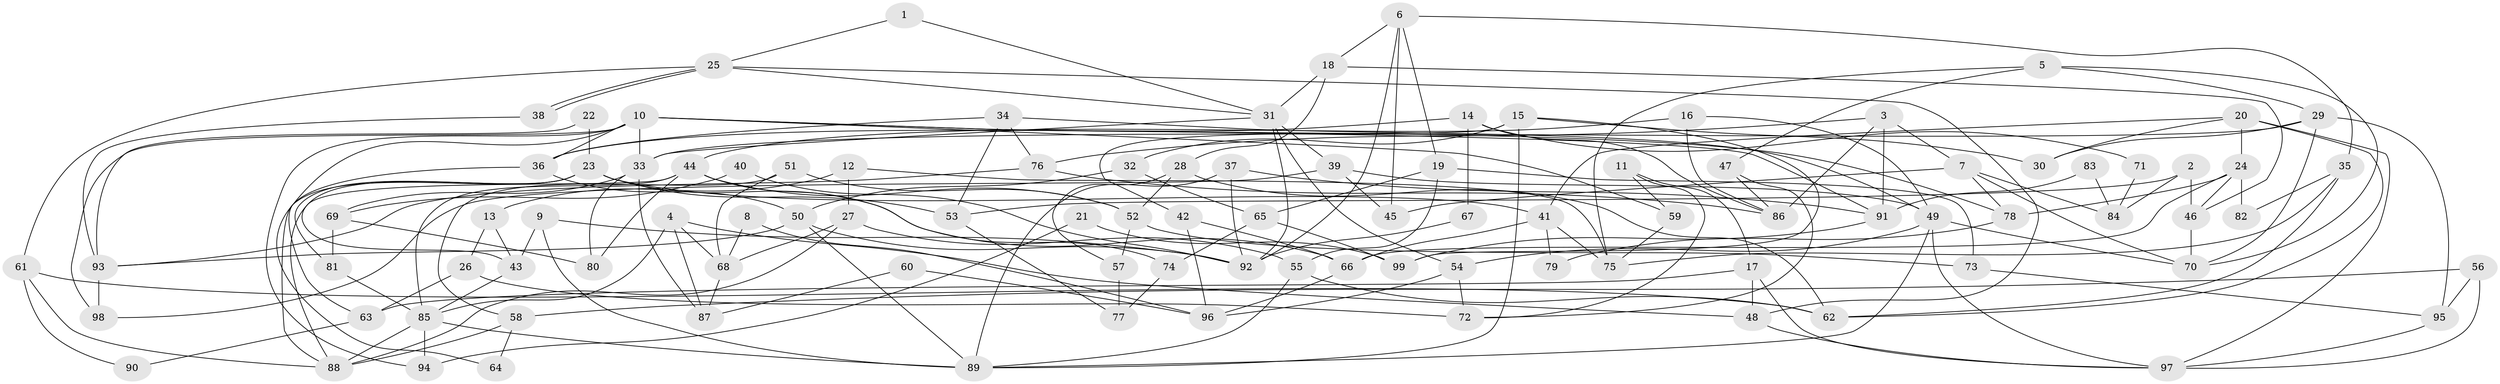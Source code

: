 // coarse degree distribution, {2: 0.14516129032258066, 3: 0.14516129032258066, 4: 0.20967741935483872, 6: 0.16129032258064516, 7: 0.0967741935483871, 9: 0.08064516129032258, 5: 0.0967741935483871, 8: 0.06451612903225806}
// Generated by graph-tools (version 1.1) at 2025/52/02/27/25 19:52:07]
// undirected, 99 vertices, 198 edges
graph export_dot {
graph [start="1"]
  node [color=gray90,style=filled];
  1;
  2;
  3;
  4;
  5;
  6;
  7;
  8;
  9;
  10;
  11;
  12;
  13;
  14;
  15;
  16;
  17;
  18;
  19;
  20;
  21;
  22;
  23;
  24;
  25;
  26;
  27;
  28;
  29;
  30;
  31;
  32;
  33;
  34;
  35;
  36;
  37;
  38;
  39;
  40;
  41;
  42;
  43;
  44;
  45;
  46;
  47;
  48;
  49;
  50;
  51;
  52;
  53;
  54;
  55;
  56;
  57;
  58;
  59;
  60;
  61;
  62;
  63;
  64;
  65;
  66;
  67;
  68;
  69;
  70;
  71;
  72;
  73;
  74;
  75;
  76;
  77;
  78;
  79;
  80;
  81;
  82;
  83;
  84;
  85;
  86;
  87;
  88;
  89;
  90;
  91;
  92;
  93;
  94;
  95;
  96;
  97;
  98;
  99;
  1 -- 31;
  1 -- 25;
  2 -- 46;
  2 -- 53;
  2 -- 84;
  3 -- 76;
  3 -- 7;
  3 -- 86;
  3 -- 91;
  4 -- 87;
  4 -- 85;
  4 -- 48;
  4 -- 68;
  5 -- 29;
  5 -- 70;
  5 -- 47;
  5 -- 75;
  6 -- 18;
  6 -- 19;
  6 -- 35;
  6 -- 45;
  6 -- 92;
  7 -- 70;
  7 -- 45;
  7 -- 78;
  7 -- 84;
  8 -- 96;
  8 -- 68;
  9 -- 89;
  9 -- 92;
  9 -- 43;
  10 -- 33;
  10 -- 36;
  10 -- 59;
  10 -- 63;
  10 -- 78;
  10 -- 91;
  10 -- 94;
  10 -- 98;
  11 -- 59;
  11 -- 17;
  11 -- 72;
  12 -- 75;
  12 -- 27;
  12 -- 13;
  13 -- 43;
  13 -- 26;
  14 -- 36;
  14 -- 86;
  14 -- 67;
  14 -- 71;
  15 -- 89;
  15 -- 30;
  15 -- 32;
  15 -- 42;
  15 -- 99;
  16 -- 49;
  16 -- 86;
  16 -- 44;
  17 -- 63;
  17 -- 48;
  17 -- 97;
  18 -- 28;
  18 -- 46;
  18 -- 31;
  19 -- 73;
  19 -- 65;
  19 -- 55;
  20 -- 24;
  20 -- 41;
  20 -- 30;
  20 -- 62;
  20 -- 97;
  21 -- 99;
  21 -- 94;
  22 -- 93;
  22 -- 23;
  23 -- 88;
  23 -- 43;
  23 -- 41;
  23 -- 53;
  23 -- 66;
  23 -- 81;
  24 -- 66;
  24 -- 78;
  24 -- 46;
  24 -- 82;
  25 -- 48;
  25 -- 38;
  25 -- 38;
  25 -- 31;
  25 -- 61;
  26 -- 72;
  26 -- 63;
  27 -- 55;
  27 -- 88;
  27 -- 68;
  28 -- 62;
  28 -- 52;
  28 -- 57;
  29 -- 33;
  29 -- 95;
  29 -- 30;
  29 -- 70;
  31 -- 33;
  31 -- 39;
  31 -- 54;
  31 -- 92;
  32 -- 50;
  32 -- 65;
  33 -- 69;
  33 -- 80;
  33 -- 87;
  34 -- 76;
  34 -- 49;
  34 -- 36;
  34 -- 53;
  35 -- 75;
  35 -- 62;
  35 -- 82;
  36 -- 50;
  36 -- 64;
  37 -- 92;
  37 -- 91;
  37 -- 89;
  38 -- 93;
  39 -- 49;
  39 -- 45;
  39 -- 98;
  40 -- 92;
  40 -- 69;
  41 -- 66;
  41 -- 75;
  41 -- 79;
  42 -- 96;
  42 -- 66;
  43 -- 85;
  44 -- 88;
  44 -- 52;
  44 -- 74;
  44 -- 80;
  44 -- 85;
  46 -- 70;
  47 -- 72;
  47 -- 86;
  48 -- 97;
  49 -- 89;
  49 -- 97;
  49 -- 54;
  49 -- 70;
  50 -- 89;
  50 -- 92;
  50 -- 93;
  51 -- 68;
  51 -- 52;
  51 -- 58;
  52 -- 57;
  52 -- 73;
  53 -- 77;
  54 -- 72;
  54 -- 96;
  55 -- 62;
  55 -- 89;
  56 -- 97;
  56 -- 58;
  56 -- 95;
  57 -- 77;
  58 -- 88;
  58 -- 64;
  59 -- 75;
  60 -- 96;
  60 -- 87;
  61 -- 62;
  61 -- 88;
  61 -- 90;
  63 -- 90;
  65 -- 99;
  65 -- 74;
  66 -- 96;
  67 -- 92;
  68 -- 87;
  69 -- 80;
  69 -- 81;
  71 -- 84;
  73 -- 95;
  74 -- 77;
  76 -- 93;
  76 -- 86;
  78 -- 79;
  81 -- 85;
  83 -- 91;
  83 -- 84;
  85 -- 89;
  85 -- 88;
  85 -- 94;
  91 -- 99;
  93 -- 98;
  95 -- 97;
}
